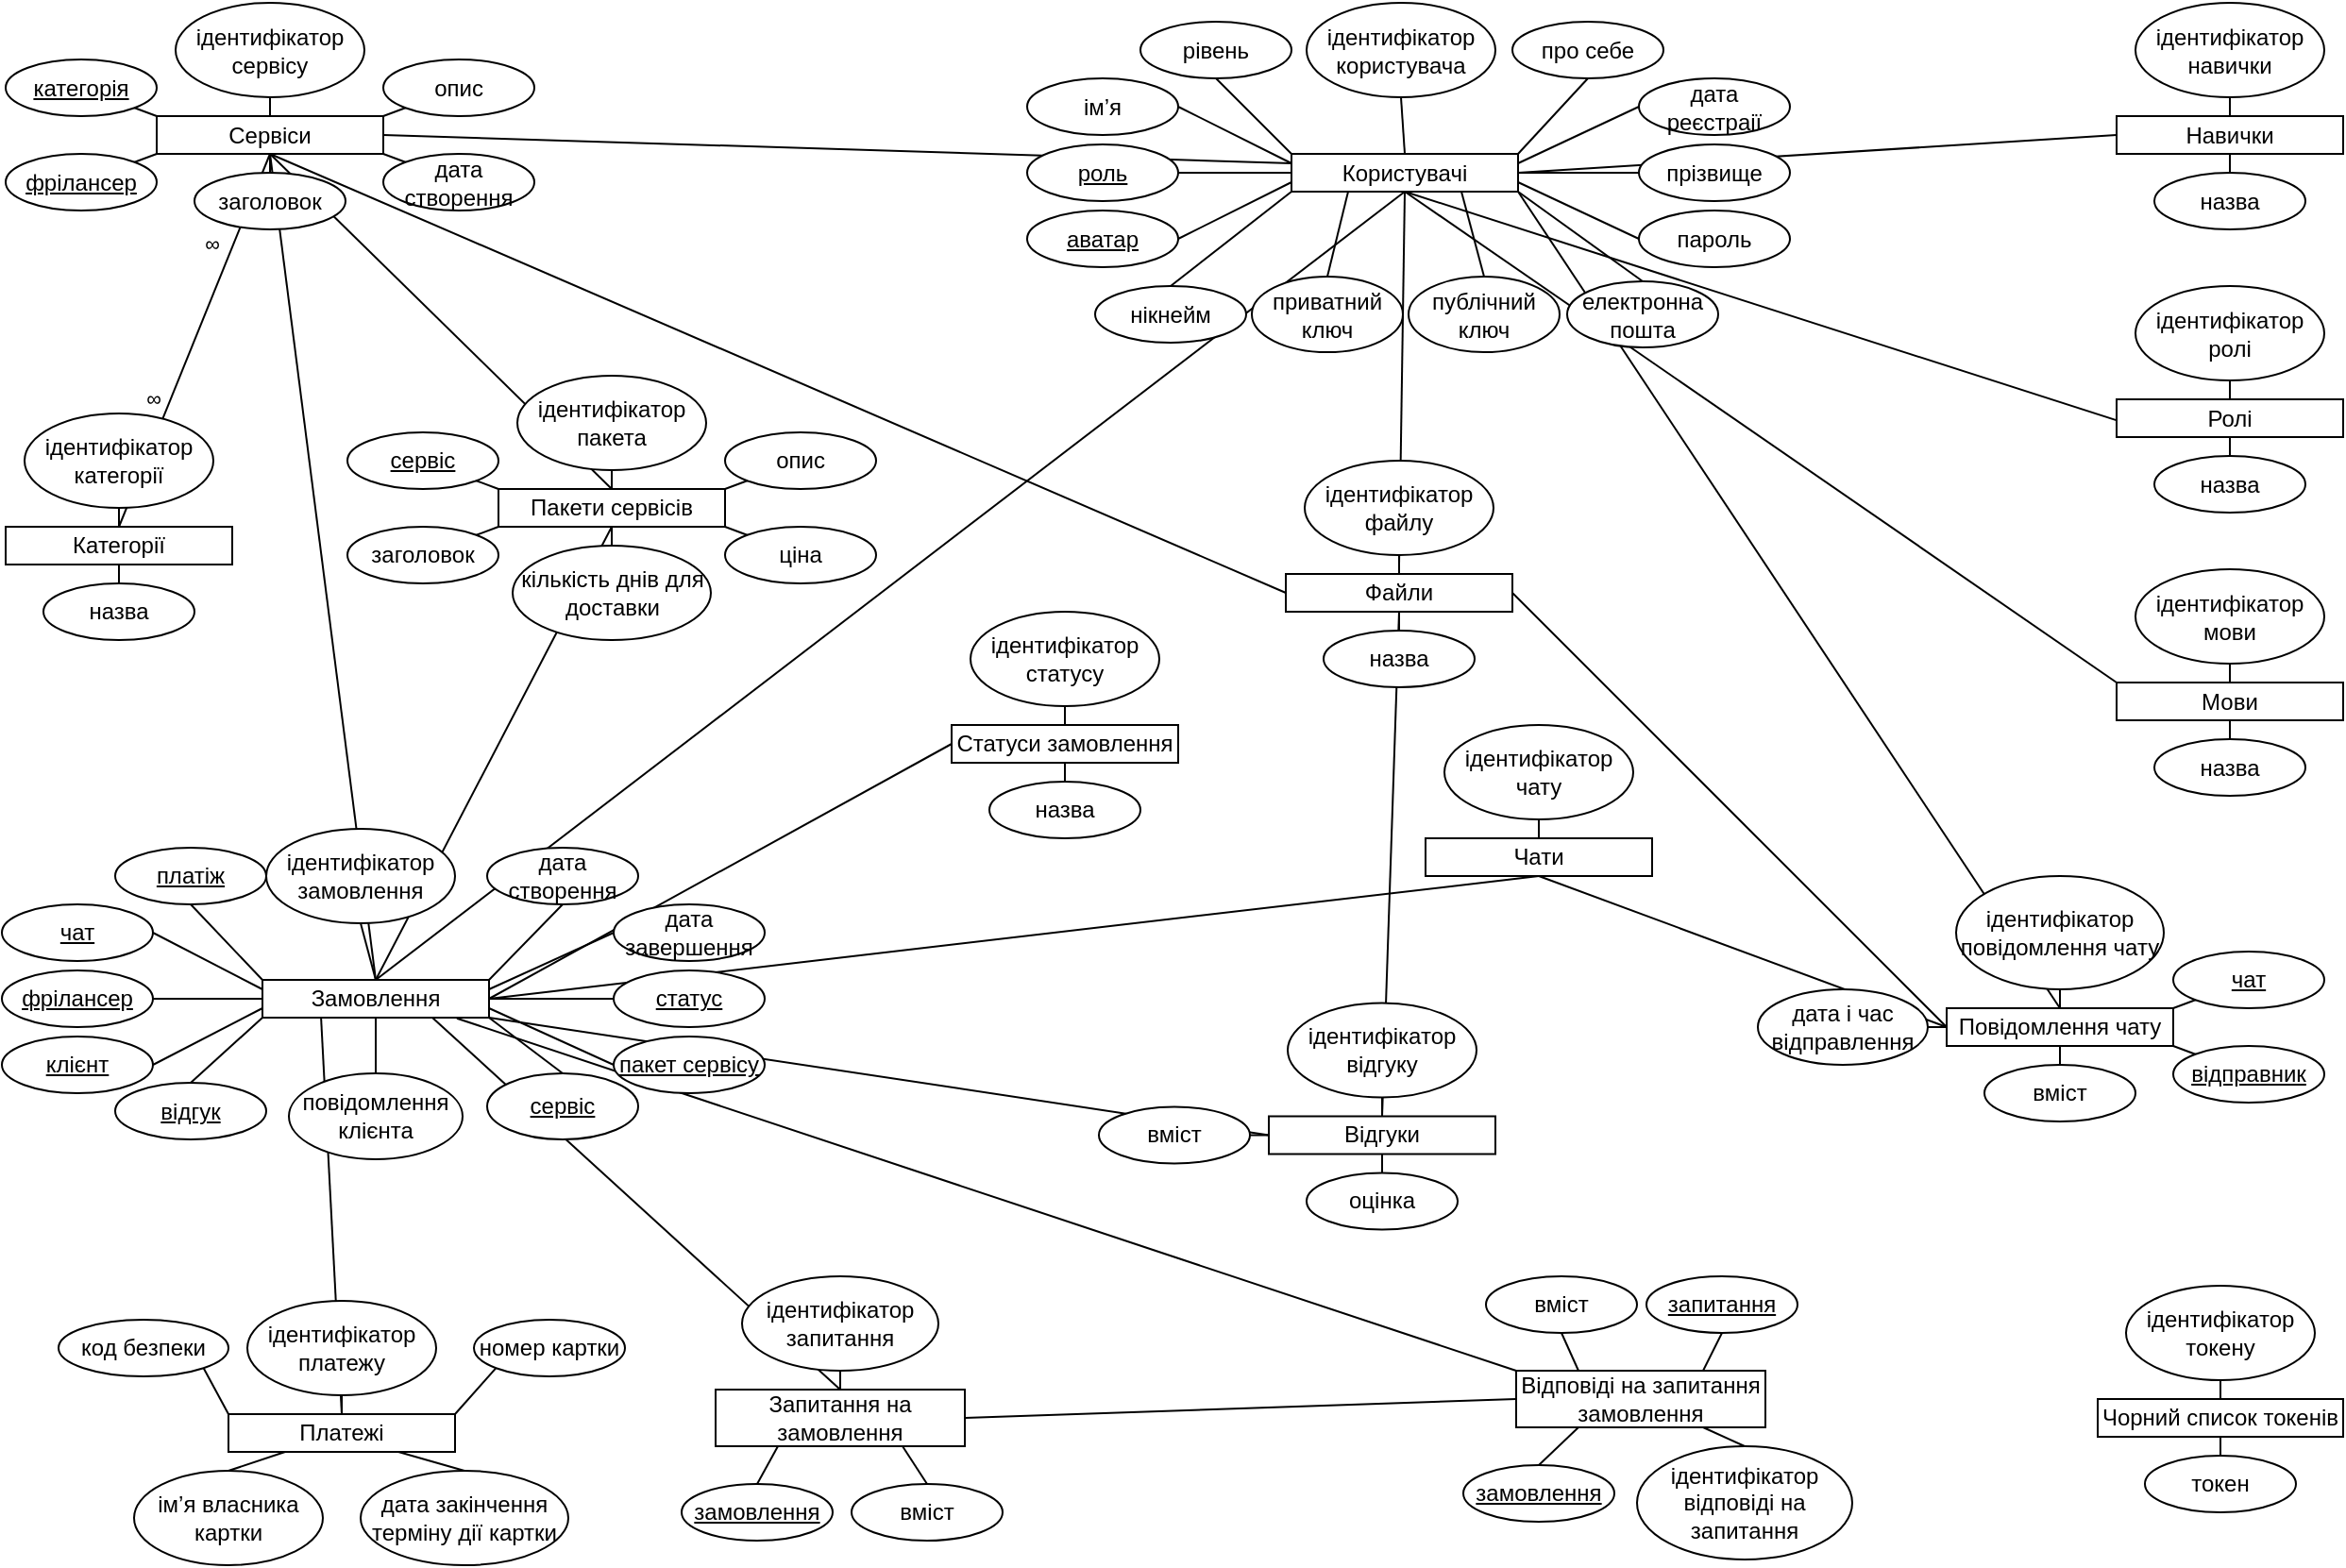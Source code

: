 <mxfile version="26.0.6">
  <diagram name="Page-1" id="lOFW8lWt-N1kBp46kLI4">
    <mxGraphModel dx="1931" dy="1295" grid="1" gridSize="10" guides="1" tooltips="1" connect="1" arrows="1" fold="1" page="1" pageScale="1" pageWidth="850" pageHeight="1100" math="0" shadow="0">
      <root>
        <mxCell id="0" />
        <mxCell id="1" parent="0" />
        <mxCell id="rgN-U1eAydfDt8y_0uh5-29" value="Навички" style="rounded=0;whiteSpace=wrap;html=1;" vertex="1" parent="1">
          <mxGeometry x="1120" y="62.5" width="120" height="20" as="geometry" />
        </mxCell>
        <mxCell id="rgN-U1eAydfDt8y_0uh5-30" value="назва" style="ellipse;whiteSpace=wrap;html=1;" vertex="1" parent="1">
          <mxGeometry x="1140" y="92.5" width="80" height="30" as="geometry" />
        </mxCell>
        <mxCell id="rgN-U1eAydfDt8y_0uh5-34" value="&lt;p&gt;ідентифікатор навички&lt;/p&gt;" style="ellipse;whiteSpace=wrap;html=1;" vertex="1" parent="1">
          <mxGeometry x="1130" y="2.5" width="100" height="50" as="geometry" />
        </mxCell>
        <mxCell id="rgN-U1eAydfDt8y_0uh5-39" value="" style="endArrow=none;html=1;rounded=0;entryX=0.5;entryY=0;entryDx=0;entryDy=0;exitX=0.5;exitY=1;exitDx=0;exitDy=0;" edge="1" parent="1" source="rgN-U1eAydfDt8y_0uh5-29" target="rgN-U1eAydfDt8y_0uh5-30">
          <mxGeometry width="50" height="50" relative="1" as="geometry">
            <mxPoint x="1220" y="132.5" as="sourcePoint" />
            <mxPoint x="1252" y="146.5" as="targetPoint" />
          </mxGeometry>
        </mxCell>
        <mxCell id="rgN-U1eAydfDt8y_0uh5-41" value="" style="endArrow=none;html=1;rounded=0;entryX=0.5;entryY=1;entryDx=0;entryDy=0;exitX=0.5;exitY=0;exitDx=0;exitDy=0;" edge="1" parent="1" source="rgN-U1eAydfDt8y_0uh5-29" target="rgN-U1eAydfDt8y_0uh5-34">
          <mxGeometry width="50" height="50" relative="1" as="geometry">
            <mxPoint x="1250" y="72.5" as="sourcePoint" />
            <mxPoint x="1310" y="62.5" as="targetPoint" />
          </mxGeometry>
        </mxCell>
        <mxCell id="rgN-U1eAydfDt8y_0uh5-43" value="Статуси замовлення" style="rounded=0;whiteSpace=wrap;html=1;" vertex="1" parent="1">
          <mxGeometry x="503" y="385" width="120" height="20" as="geometry" />
        </mxCell>
        <mxCell id="rgN-U1eAydfDt8y_0uh5-54" value="Категорії" style="rounded=0;whiteSpace=wrap;html=1;" vertex="1" parent="1">
          <mxGeometry x="2" y="280" width="120" height="20" as="geometry" />
        </mxCell>
        <mxCell id="rgN-U1eAydfDt8y_0uh5-55" value="назва" style="ellipse;whiteSpace=wrap;html=1;" vertex="1" parent="1">
          <mxGeometry x="22" y="310" width="80" height="30" as="geometry" />
        </mxCell>
        <mxCell id="rgN-U1eAydfDt8y_0uh5-57" value="" style="endArrow=none;html=1;rounded=0;entryX=0.5;entryY=0;entryDx=0;entryDy=0;exitX=0.5;exitY=1;exitDx=0;exitDy=0;" edge="1" parent="1" source="rgN-U1eAydfDt8y_0uh5-54" target="rgN-U1eAydfDt8y_0uh5-55">
          <mxGeometry width="50" height="50" relative="1" as="geometry">
            <mxPoint x="102" y="350" as="sourcePoint" />
            <mxPoint x="134" y="364" as="targetPoint" />
          </mxGeometry>
        </mxCell>
        <mxCell id="rgN-U1eAydfDt8y_0uh5-58" value="" style="endArrow=none;html=1;rounded=0;entryX=0.5;entryY=1;entryDx=0;entryDy=0;exitX=0.5;exitY=0;exitDx=0;exitDy=0;" edge="1" parent="1" source="rgN-U1eAydfDt8y_0uh5-54" target="rgN-U1eAydfDt8y_0uh5-56">
          <mxGeometry width="50" height="50" relative="1" as="geometry">
            <mxPoint x="132" y="290" as="sourcePoint" />
            <mxPoint x="192" y="280" as="targetPoint" />
          </mxGeometry>
        </mxCell>
        <mxCell id="rgN-U1eAydfDt8y_0uh5-60" value="" style="endArrow=none;html=1;rounded=0;entryX=0.5;entryY=1;entryDx=0;entryDy=0;exitX=0.5;exitY=0;exitDx=0;exitDy=0;" edge="1" parent="1" source="rgN-U1eAydfDt8y_0uh5-54" target="rgN-U1eAydfDt8y_0uh5-245">
          <mxGeometry width="50" height="50" relative="1" as="geometry">
            <mxPoint x="28" y="205" as="sourcePoint" />
            <mxPoint x="188" y="95" as="targetPoint" />
          </mxGeometry>
        </mxCell>
        <mxCell id="rgN-U1eAydfDt8y_0uh5-61" value="∞" style="edgeLabel;html=1;align=center;verticalAlign=middle;resizable=0;points=[];labelBackgroundColor=none;" vertex="1" connectable="0" parent="rgN-U1eAydfDt8y_0uh5-60">
          <mxGeometry x="0.07" y="-2" relative="1" as="geometry">
            <mxPoint x="-27" y="37" as="offset" />
          </mxGeometry>
        </mxCell>
        <mxCell id="rgN-U1eAydfDt8y_0uh5-315" value="∞" style="edgeLabel;html=1;align=center;verticalAlign=middle;resizable=0;points=[];labelBackgroundColor=none;" vertex="1" connectable="0" parent="rgN-U1eAydfDt8y_0uh5-60">
          <mxGeometry x="0.279" y="1" relative="1" as="geometry">
            <mxPoint x="-2" y="-23" as="offset" />
          </mxGeometry>
        </mxCell>
        <mxCell id="rgN-U1eAydfDt8y_0uh5-56" value="&lt;p&gt;ідентифікатор категорії&lt;/p&gt;" style="ellipse;whiteSpace=wrap;html=1;" vertex="1" parent="1">
          <mxGeometry x="12" y="220" width="100" height="50" as="geometry" />
        </mxCell>
        <mxCell id="rgN-U1eAydfDt8y_0uh5-90" value="Чорний список токенів" style="rounded=0;whiteSpace=wrap;html=1;" vertex="1" parent="1">
          <mxGeometry x="1110" y="742" width="130" height="20" as="geometry" />
        </mxCell>
        <mxCell id="rgN-U1eAydfDt8y_0uh5-91" value="токен" style="ellipse;whiteSpace=wrap;html=1;" vertex="1" parent="1">
          <mxGeometry x="1135" y="772" width="80" height="30" as="geometry" />
        </mxCell>
        <mxCell id="rgN-U1eAydfDt8y_0uh5-92" value="ідентифікатор токену" style="ellipse;whiteSpace=wrap;html=1;" vertex="1" parent="1">
          <mxGeometry x="1125" y="682" width="100" height="50" as="geometry" />
        </mxCell>
        <mxCell id="rgN-U1eAydfDt8y_0uh5-93" value="" style="endArrow=none;html=1;rounded=0;entryX=0.5;entryY=0;entryDx=0;entryDy=0;exitX=0.5;exitY=1;exitDx=0;exitDy=0;" edge="1" parent="1" source="rgN-U1eAydfDt8y_0uh5-90" target="rgN-U1eAydfDt8y_0uh5-91">
          <mxGeometry width="50" height="50" relative="1" as="geometry">
            <mxPoint x="1215" y="812" as="sourcePoint" />
            <mxPoint x="1247" y="826" as="targetPoint" />
          </mxGeometry>
        </mxCell>
        <mxCell id="rgN-U1eAydfDt8y_0uh5-94" value="" style="endArrow=none;html=1;rounded=0;entryX=0.5;entryY=1;entryDx=0;entryDy=0;exitX=0.5;exitY=0;exitDx=0;exitDy=0;" edge="1" parent="1" source="rgN-U1eAydfDt8y_0uh5-90" target="rgN-U1eAydfDt8y_0uh5-92">
          <mxGeometry width="50" height="50" relative="1" as="geometry">
            <mxPoint x="1245" y="752" as="sourcePoint" />
            <mxPoint x="1305" y="742" as="targetPoint" />
          </mxGeometry>
        </mxCell>
        <mxCell id="rgN-U1eAydfDt8y_0uh5-95" value="Файли" style="rounded=0;whiteSpace=wrap;html=1;" vertex="1" parent="1">
          <mxGeometry x="680" y="305" width="120" height="20" as="geometry" />
        </mxCell>
        <mxCell id="rgN-U1eAydfDt8y_0uh5-98" value="" style="endArrow=none;html=1;rounded=0;entryX=0.5;entryY=0;entryDx=0;entryDy=0;exitX=0.5;exitY=1;exitDx=0;exitDy=0;" edge="1" parent="1" source="rgN-U1eAydfDt8y_0uh5-95" target="rgN-U1eAydfDt8y_0uh5-96">
          <mxGeometry width="50" height="50" relative="1" as="geometry">
            <mxPoint x="780" y="375" as="sourcePoint" />
            <mxPoint x="812" y="389" as="targetPoint" />
          </mxGeometry>
        </mxCell>
        <mxCell id="rgN-U1eAydfDt8y_0uh5-99" value="" style="endArrow=none;html=1;rounded=0;entryX=0.5;entryY=1;entryDx=0;entryDy=0;exitX=0.5;exitY=0;exitDx=0;exitDy=0;" edge="1" parent="1" source="rgN-U1eAydfDt8y_0uh5-95" target="rgN-U1eAydfDt8y_0uh5-97">
          <mxGeometry width="50" height="50" relative="1" as="geometry">
            <mxPoint x="810" y="315" as="sourcePoint" />
            <mxPoint x="870" y="305" as="targetPoint" />
          </mxGeometry>
        </mxCell>
        <mxCell id="rgN-U1eAydfDt8y_0uh5-290" value="" style="endArrow=none;html=1;rounded=0;entryX=0.22;entryY=0.981;entryDx=0;entryDy=0;entryPerimeter=0;exitX=0.5;exitY=1;exitDx=0;exitDy=0;" edge="1" parent="1" source="rgN-U1eAydfDt8y_0uh5-77" target="rgN-U1eAydfDt8y_0uh5-285">
          <mxGeometry width="50" height="50" relative="1" as="geometry">
            <mxPoint x="708" y="-5" as="sourcePoint" />
            <mxPoint x="758" y="-55" as="targetPoint" />
          </mxGeometry>
        </mxCell>
        <mxCell id="rgN-U1eAydfDt8y_0uh5-291" value="" style="endArrow=none;html=1;rounded=0;entryX=0.5;entryY=1;entryDx=0;entryDy=0;exitX=0.5;exitY=0;exitDx=0;exitDy=0;" edge="1" parent="1" source="rgN-U1eAydfDt8y_0uh5-218" target="rgN-U1eAydfDt8y_0uh5-245">
          <mxGeometry width="50" height="50" relative="1" as="geometry">
            <mxPoint x="248" y="195" as="sourcePoint" />
            <mxPoint x="298" y="145" as="targetPoint" />
          </mxGeometry>
        </mxCell>
        <mxCell id="rgN-U1eAydfDt8y_0uh5-292" value="" style="endArrow=none;html=1;rounded=0;entryX=0;entryY=0.25;entryDx=0;entryDy=0;exitX=1;exitY=0.5;exitDx=0;exitDy=0;" edge="1" parent="1" source="rgN-U1eAydfDt8y_0uh5-245" target="rgN-U1eAydfDt8y_0uh5-77">
          <mxGeometry width="50" height="50" relative="1" as="geometry">
            <mxPoint x="208" y="195" as="sourcePoint" />
            <mxPoint x="258" y="145" as="targetPoint" />
          </mxGeometry>
        </mxCell>
        <mxCell id="rgN-U1eAydfDt8y_0uh5-295" value="" style="endArrow=none;html=1;rounded=0;exitX=0.5;exitY=1;exitDx=0;exitDy=0;" edge="1" parent="1" source="rgN-U1eAydfDt8y_0uh5-77">
          <mxGeometry width="50" height="50" relative="1" as="geometry">
            <mxPoint x="668" y="115" as="sourcePoint" />
            <mxPoint x="740" y="300" as="targetPoint" />
          </mxGeometry>
        </mxCell>
        <mxCell id="rgN-U1eAydfDt8y_0uh5-296" value="" style="endArrow=none;html=1;rounded=0;entryX=0;entryY=0.5;entryDx=0;entryDy=0;exitX=1;exitY=0.5;exitDx=0;exitDy=0;" edge="1" parent="1" source="rgN-U1eAydfDt8y_0uh5-77" target="rgN-U1eAydfDt8y_0uh5-29">
          <mxGeometry width="50" height="50" relative="1" as="geometry">
            <mxPoint x="948" y="275" as="sourcePoint" />
            <mxPoint x="998" y="225" as="targetPoint" />
          </mxGeometry>
        </mxCell>
        <mxCell id="rgN-U1eAydfDt8y_0uh5-297" value="" style="endArrow=none;html=1;rounded=0;entryX=0;entryY=0;entryDx=0;entryDy=0;exitX=0.5;exitY=1;exitDx=0;exitDy=0;" edge="1" parent="1" source="rgN-U1eAydfDt8y_0uh5-77" target="rgN-U1eAydfDt8y_0uh5-49">
          <mxGeometry width="50" height="50" relative="1" as="geometry">
            <mxPoint x="488" y="25" as="sourcePoint" />
            <mxPoint x="538" y="-25" as="targetPoint" />
          </mxGeometry>
        </mxCell>
        <mxCell id="rgN-U1eAydfDt8y_0uh5-298" value="" style="endArrow=none;html=1;rounded=0;entryX=0;entryY=0.5;entryDx=0;entryDy=0;exitX=0.5;exitY=1;exitDx=0;exitDy=0;" edge="1" parent="1" source="rgN-U1eAydfDt8y_0uh5-245" target="rgN-U1eAydfDt8y_0uh5-95">
          <mxGeometry width="50" height="50" relative="1" as="geometry">
            <mxPoint x="378" y="505" as="sourcePoint" />
            <mxPoint x="428" y="455" as="targetPoint" />
          </mxGeometry>
        </mxCell>
        <mxCell id="rgN-U1eAydfDt8y_0uh5-300" value="" style="endArrow=none;html=1;rounded=0;entryX=0.5;entryY=1;entryDx=0;entryDy=0;exitX=0.5;exitY=0;exitDx=0;exitDy=0;" edge="1" parent="1" source="rgN-U1eAydfDt8y_0uh5-111" target="rgN-U1eAydfDt8y_0uh5-95">
          <mxGeometry width="50" height="50" relative="1" as="geometry">
            <mxPoint x="738" y="625" as="sourcePoint" />
            <mxPoint x="788" y="575" as="targetPoint" />
          </mxGeometry>
        </mxCell>
        <mxCell id="rgN-U1eAydfDt8y_0uh5-301" value="" style="endArrow=none;html=1;rounded=0;entryX=1;entryY=1;entryDx=0;entryDy=0;exitX=0.5;exitY=0;exitDx=0;exitDy=0;" edge="1" parent="1" source="rgN-U1eAydfDt8y_0uh5-136" target="rgN-U1eAydfDt8y_0uh5-77">
          <mxGeometry width="50" height="50" relative="1" as="geometry">
            <mxPoint x="978" y="295" as="sourcePoint" />
            <mxPoint x="1028" y="245" as="targetPoint" />
          </mxGeometry>
        </mxCell>
        <mxCell id="rgN-U1eAydfDt8y_0uh5-302" value="" style="endArrow=none;html=1;rounded=0;entryX=0;entryY=0.5;entryDx=0;entryDy=0;exitX=1;exitY=0.5;exitDx=0;exitDy=0;" edge="1" parent="1" source="rgN-U1eAydfDt8y_0uh5-95" target="rgN-U1eAydfDt8y_0uh5-136">
          <mxGeometry width="50" height="50" relative="1" as="geometry">
            <mxPoint x="898" y="335" as="sourcePoint" />
            <mxPoint x="1058" y="115" as="targetPoint" />
          </mxGeometry>
        </mxCell>
        <mxCell id="rgN-U1eAydfDt8y_0uh5-303" value="" style="endArrow=none;html=1;rounded=0;entryX=0;entryY=0.5;entryDx=0;entryDy=0;exitX=0.5;exitY=1;exitDx=0;exitDy=0;" edge="1" parent="1" source="rgN-U1eAydfDt8y_0uh5-105" target="rgN-U1eAydfDt8y_0uh5-136">
          <mxGeometry width="50" height="50" relative="1" as="geometry">
            <mxPoint x="1008" y="315" as="sourcePoint" />
            <mxPoint x="1058" y="135" as="targetPoint" />
          </mxGeometry>
        </mxCell>
        <mxCell id="rgN-U1eAydfDt8y_0uh5-304" value="" style="endArrow=none;html=1;rounded=0;entryX=0.5;entryY=0;entryDx=0;entryDy=0;exitX=0.25;exitY=0;exitDx=0;exitDy=0;" edge="1" parent="1" source="rgN-U1eAydfDt8y_0uh5-190" target="rgN-U1eAydfDt8y_0uh5-267">
          <mxGeometry width="50" height="50" relative="1" as="geometry">
            <mxPoint x="1268" y="215" as="sourcePoint" />
            <mxPoint x="1318" y="165" as="targetPoint" />
          </mxGeometry>
        </mxCell>
        <mxCell id="rgN-U1eAydfDt8y_0uh5-305" value="" style="endArrow=none;html=1;rounded=0;entryX=0;entryY=0.5;entryDx=0;entryDy=0;exitX=1;exitY=0.5;exitDx=0;exitDy=0;" edge="1" parent="1" source="rgN-U1eAydfDt8y_0uh5-190" target="rgN-U1eAydfDt8y_0uh5-43">
          <mxGeometry width="50" height="50" relative="1" as="geometry">
            <mxPoint x="1438" y="325" as="sourcePoint" />
            <mxPoint x="1638" y="445" as="targetPoint" />
          </mxGeometry>
        </mxCell>
        <mxCell id="rgN-U1eAydfDt8y_0uh5-306" value="" style="endArrow=none;html=1;rounded=0;entryX=1;entryY=0.5;entryDx=0;entryDy=0;exitX=0.5;exitY=1;exitDx=0;exitDy=0;" edge="1" parent="1" source="rgN-U1eAydfDt8y_0uh5-105" target="rgN-U1eAydfDt8y_0uh5-190">
          <mxGeometry width="50" height="50" relative="1" as="geometry">
            <mxPoint x="1098" y="535" as="sourcePoint" />
            <mxPoint x="1148" y="485" as="targetPoint" />
          </mxGeometry>
        </mxCell>
        <mxCell id="rgN-U1eAydfDt8y_0uh5-307" value="" style="endArrow=none;html=1;rounded=0;entryX=0.5;entryY=0;entryDx=0;entryDy=0;exitX=0.5;exitY=1;exitDx=0;exitDy=0;" edge="1" parent="1" source="rgN-U1eAydfDt8y_0uh5-77" target="rgN-U1eAydfDt8y_0uh5-190">
          <mxGeometry width="50" height="50" relative="1" as="geometry">
            <mxPoint x="718" y="115" as="sourcePoint" />
            <mxPoint x="1318" y="575" as="targetPoint" />
          </mxGeometry>
        </mxCell>
        <mxCell id="rgN-U1eAydfDt8y_0uh5-308" value="" style="endArrow=none;html=1;rounded=0;entryX=1;entryY=1;entryDx=0;entryDy=0;exitX=0;exitY=0.5;exitDx=0;exitDy=0;" edge="1" parent="1" source="rgN-U1eAydfDt8y_0uh5-111" target="rgN-U1eAydfDt8y_0uh5-190">
          <mxGeometry width="50" height="50" relative="1" as="geometry">
            <mxPoint x="1228" y="575" as="sourcePoint" />
            <mxPoint x="1278" y="525" as="targetPoint" />
          </mxGeometry>
        </mxCell>
        <mxCell id="rgN-U1eAydfDt8y_0uh5-309" value="" style="endArrow=none;html=1;rounded=0;entryX=0.75;entryY=1;entryDx=0;entryDy=0;exitX=0.5;exitY=0;exitDx=0;exitDy=0;" edge="1" parent="1" source="rgN-U1eAydfDt8y_0uh5-258" target="rgN-U1eAydfDt8y_0uh5-190">
          <mxGeometry width="50" height="50" relative="1" as="geometry">
            <mxPoint x="1458" y="545" as="sourcePoint" />
            <mxPoint x="1508" y="495" as="targetPoint" />
          </mxGeometry>
        </mxCell>
        <mxCell id="rgN-U1eAydfDt8y_0uh5-310" value="" style="endArrow=none;html=1;rounded=0;entryX=0;entryY=0.5;entryDx=0;entryDy=0;exitX=1;exitY=0.5;exitDx=0;exitDy=0;" edge="1" parent="1" source="rgN-U1eAydfDt8y_0uh5-258" target="rgN-U1eAydfDt8y_0uh5-231">
          <mxGeometry width="50" height="50" relative="1" as="geometry">
            <mxPoint x="1508" y="605" as="sourcePoint" />
            <mxPoint x="1558" y="555" as="targetPoint" />
          </mxGeometry>
        </mxCell>
        <mxCell id="rgN-U1eAydfDt8y_0uh5-311" value="" style="endArrow=none;html=1;rounded=0;entryX=0.858;entryY=1.017;entryDx=0;entryDy=0;entryPerimeter=0;exitX=0;exitY=0;exitDx=0;exitDy=0;" edge="1" parent="1" source="rgN-U1eAydfDt8y_0uh5-231" target="rgN-U1eAydfDt8y_0uh5-190">
          <mxGeometry width="50" height="50" relative="1" as="geometry">
            <mxPoint x="1528" y="565" as="sourcePoint" />
            <mxPoint x="1578" y="515" as="targetPoint" />
          </mxGeometry>
        </mxCell>
        <mxCell id="rgN-U1eAydfDt8y_0uh5-312" value="" style="endArrow=none;html=1;rounded=0;entryX=0.5;entryY=1;entryDx=0;entryDy=0;exitX=0.5;exitY=0;exitDx=0;exitDy=0;" edge="1" parent="1" source="rgN-U1eAydfDt8y_0uh5-190" target="rgN-U1eAydfDt8y_0uh5-245">
          <mxGeometry width="50" height="50" relative="1" as="geometry">
            <mxPoint x="1128" y="335" as="sourcePoint" />
            <mxPoint x="238" y="105" as="targetPoint" />
          </mxGeometry>
        </mxCell>
        <mxCell id="rgN-U1eAydfDt8y_0uh5-313" value="" style="endArrow=none;html=1;rounded=0;exitX=0.5;exitY=1;exitDx=0;exitDy=0;entryX=0.5;entryY=0;entryDx=0;entryDy=0;" edge="1" parent="1" source="rgN-U1eAydfDt8y_0uh5-218" target="rgN-U1eAydfDt8y_0uh5-190">
          <mxGeometry width="50" height="50" relative="1" as="geometry">
            <mxPoint x="468" y="345" as="sourcePoint" />
            <mxPoint x="1368" y="485" as="targetPoint" />
          </mxGeometry>
        </mxCell>
        <mxCell id="rgN-U1eAydfDt8y_0uh5-190" value="Замовлення" style="rounded=0;whiteSpace=wrap;html=1;" vertex="1" parent="1">
          <mxGeometry x="138" y="520" width="120" height="20" as="geometry" />
        </mxCell>
        <mxCell id="rgN-U1eAydfDt8y_0uh5-191" value="дата завершення" style="ellipse;whiteSpace=wrap;html=1;" vertex="1" parent="1">
          <mxGeometry x="324" y="480" width="80" height="30" as="geometry" />
        </mxCell>
        <mxCell id="rgN-U1eAydfDt8y_0uh5-192" value="дата створення" style="ellipse;whiteSpace=wrap;html=1;" vertex="1" parent="1">
          <mxGeometry x="257" y="450" width="80" height="30" as="geometry" />
        </mxCell>
        <mxCell id="rgN-U1eAydfDt8y_0uh5-193" value="" style="endArrow=none;html=1;rounded=0;entryX=0.5;entryY=1;entryDx=0;entryDy=0;exitX=1;exitY=0;exitDx=0;exitDy=0;" edge="1" parent="1" source="rgN-U1eAydfDt8y_0uh5-190" target="rgN-U1eAydfDt8y_0uh5-192">
          <mxGeometry width="50" height="50" relative="1" as="geometry">
            <mxPoint x="298" y="570" as="sourcePoint" />
            <mxPoint x="348" y="520" as="targetPoint" />
          </mxGeometry>
        </mxCell>
        <mxCell id="rgN-U1eAydfDt8y_0uh5-194" value="" style="endArrow=none;html=1;rounded=0;exitX=0.5;exitY=0;exitDx=0;exitDy=0;entryX=0.5;entryY=1;entryDx=0;entryDy=0;" edge="1" parent="1" source="rgN-U1eAydfDt8y_0uh5-190" target="rgN-U1eAydfDt8y_0uh5-195">
          <mxGeometry width="50" height="50" relative="1" as="geometry">
            <mxPoint x="197.92" y="510" as="sourcePoint" />
            <mxPoint x="208" y="510" as="targetPoint" />
          </mxGeometry>
        </mxCell>
        <mxCell id="rgN-U1eAydfDt8y_0uh5-195" value="&lt;p&gt;ідентифікатор замовлення&lt;/p&gt;" style="ellipse;whiteSpace=wrap;html=1;" vertex="1" parent="1">
          <mxGeometry x="140" y="440" width="100" height="50" as="geometry" />
        </mxCell>
        <mxCell id="rgN-U1eAydfDt8y_0uh5-196" value="&lt;u&gt;сервіс&lt;/u&gt;" style="ellipse;whiteSpace=wrap;html=1;" vertex="1" parent="1">
          <mxGeometry x="257" y="569.5" width="80" height="35" as="geometry" />
        </mxCell>
        <mxCell id="rgN-U1eAydfDt8y_0uh5-197" value="&lt;u&gt;чат&lt;/u&gt;" style="ellipse;whiteSpace=wrap;html=1;" vertex="1" parent="1">
          <mxGeometry y="480" width="80" height="30" as="geometry" />
        </mxCell>
        <mxCell id="rgN-U1eAydfDt8y_0uh5-199" value="" style="endArrow=none;html=1;rounded=0;entryX=0.5;entryY=1;entryDx=0;entryDy=0;exitX=0;exitY=0;exitDx=0;exitDy=0;" edge="1" parent="1" source="rgN-U1eAydfDt8y_0uh5-190" target="rgN-U1eAydfDt8y_0uh5-217">
          <mxGeometry width="50" height="50" relative="1" as="geometry">
            <mxPoint x="268" y="530" as="sourcePoint" />
            <mxPoint x="90" y="480" as="targetPoint" />
          </mxGeometry>
        </mxCell>
        <mxCell id="rgN-U1eAydfDt8y_0uh5-200" value="фрілансер" style="ellipse;whiteSpace=wrap;html=1;fontStyle=4" vertex="1" parent="1">
          <mxGeometry y="515" width="80" height="30" as="geometry" />
        </mxCell>
        <mxCell id="rgN-U1eAydfDt8y_0uh5-201" value="клієнт" style="ellipse;whiteSpace=wrap;html=1;fontStyle=4" vertex="1" parent="1">
          <mxGeometry y="550" width="80" height="30" as="geometry" />
        </mxCell>
        <mxCell id="rgN-U1eAydfDt8y_0uh5-202" value="&lt;u&gt;відгук&lt;/u&gt;" style="ellipse;whiteSpace=wrap;html=1;" vertex="1" parent="1">
          <mxGeometry x="60" y="574.5" width="80" height="30" as="geometry" />
        </mxCell>
        <mxCell id="rgN-U1eAydfDt8y_0uh5-203" value="&lt;u&gt;статус&lt;/u&gt;" style="ellipse;whiteSpace=wrap;html=1;" vertex="1" parent="1">
          <mxGeometry x="324" y="515" width="80" height="30" as="geometry" />
        </mxCell>
        <mxCell id="rgN-U1eAydfDt8y_0uh5-205" value="повідомлення клієнта" style="ellipse;whiteSpace=wrap;html=1;" vertex="1" parent="1">
          <mxGeometry x="152" y="569.5" width="92" height="45.5" as="geometry" />
        </mxCell>
        <mxCell id="rgN-U1eAydfDt8y_0uh5-206" value="&lt;u&gt;пакет сервісу&lt;br&gt;&lt;/u&gt;" style="ellipse;whiteSpace=wrap;html=1;" vertex="1" parent="1">
          <mxGeometry x="324" y="550" width="80" height="30" as="geometry" />
        </mxCell>
        <mxCell id="rgN-U1eAydfDt8y_0uh5-207" value="" style="endArrow=none;html=1;rounded=0;entryX=1;entryY=0.5;entryDx=0;entryDy=0;exitX=0;exitY=0.5;exitDx=0;exitDy=0;" edge="1" parent="1" source="rgN-U1eAydfDt8y_0uh5-190" target="rgN-U1eAydfDt8y_0uh5-200">
          <mxGeometry width="50" height="50" relative="1" as="geometry">
            <mxPoint x="118" y="530" as="sourcePoint" />
            <mxPoint x="136" y="486" as="targetPoint" />
          </mxGeometry>
        </mxCell>
        <mxCell id="rgN-U1eAydfDt8y_0uh5-208" value="" style="endArrow=none;html=1;rounded=0;entryX=0;entryY=0.5;entryDx=0;entryDy=0;exitX=1;exitY=0.5;exitDx=0;exitDy=0;" edge="1" parent="1" source="rgN-U1eAydfDt8y_0uh5-190" target="rgN-U1eAydfDt8y_0uh5-203">
          <mxGeometry width="50" height="50" relative="1" as="geometry">
            <mxPoint x="268" y="530" as="sourcePoint" />
            <mxPoint x="280" y="486" as="targetPoint" />
          </mxGeometry>
        </mxCell>
        <mxCell id="rgN-U1eAydfDt8y_0uh5-209" value="" style="endArrow=none;html=1;rounded=0;entryX=0;entryY=0.5;entryDx=0;entryDy=0;exitX=1;exitY=0.25;exitDx=0;exitDy=0;" edge="1" parent="1" source="rgN-U1eAydfDt8y_0uh5-190" target="rgN-U1eAydfDt8y_0uh5-191">
          <mxGeometry width="50" height="50" relative="1" as="geometry">
            <mxPoint x="268" y="540" as="sourcePoint" />
            <mxPoint x="368" y="540" as="targetPoint" />
          </mxGeometry>
        </mxCell>
        <mxCell id="rgN-U1eAydfDt8y_0uh5-210" value="" style="endArrow=none;html=1;rounded=0;entryX=0;entryY=0.5;entryDx=0;entryDy=0;exitX=1;exitY=0.75;exitDx=0;exitDy=0;" edge="1" parent="1" source="rgN-U1eAydfDt8y_0uh5-190" target="rgN-U1eAydfDt8y_0uh5-206">
          <mxGeometry width="50" height="50" relative="1" as="geometry">
            <mxPoint x="268" y="535" as="sourcePoint" />
            <mxPoint x="380" y="516" as="targetPoint" />
          </mxGeometry>
        </mxCell>
        <mxCell id="rgN-U1eAydfDt8y_0uh5-211" value="" style="endArrow=none;html=1;rounded=0;entryX=0.5;entryY=0;entryDx=0;entryDy=0;exitX=1;exitY=1;exitDx=0;exitDy=0;" edge="1" parent="1" source="rgN-U1eAydfDt8y_0uh5-190" target="rgN-U1eAydfDt8y_0uh5-196">
          <mxGeometry width="50" height="50" relative="1" as="geometry">
            <mxPoint x="268" y="545" as="sourcePoint" />
            <mxPoint x="368" y="575" as="targetPoint" />
          </mxGeometry>
        </mxCell>
        <mxCell id="rgN-U1eAydfDt8y_0uh5-212" value="" style="endArrow=none;html=1;rounded=0;entryX=1;entryY=0.5;entryDx=0;entryDy=0;exitX=0;exitY=0.25;exitDx=0;exitDy=0;" edge="1" parent="1" source="rgN-U1eAydfDt8y_0uh5-190" target="rgN-U1eAydfDt8y_0uh5-197">
          <mxGeometry width="50" height="50" relative="1" as="geometry">
            <mxPoint x="128" y="520" as="sourcePoint" />
            <mxPoint x="136" y="486" as="targetPoint" />
          </mxGeometry>
        </mxCell>
        <mxCell id="rgN-U1eAydfDt8y_0uh5-213" value="" style="endArrow=none;html=1;rounded=0;entryX=1;entryY=0.5;entryDx=0;entryDy=0;exitX=0;exitY=0.75;exitDx=0;exitDy=0;" edge="1" parent="1" source="rgN-U1eAydfDt8y_0uh5-190" target="rgN-U1eAydfDt8y_0uh5-201">
          <mxGeometry width="50" height="50" relative="1" as="geometry">
            <mxPoint x="148" y="540" as="sourcePoint" />
            <mxPoint x="68" y="540" as="targetPoint" />
          </mxGeometry>
        </mxCell>
        <mxCell id="rgN-U1eAydfDt8y_0uh5-214" value="" style="endArrow=none;html=1;rounded=0;entryX=0.5;entryY=0;entryDx=0;entryDy=0;exitX=0;exitY=1;exitDx=0;exitDy=0;" edge="1" parent="1" source="rgN-U1eAydfDt8y_0uh5-190" target="rgN-U1eAydfDt8y_0uh5-202">
          <mxGeometry width="50" height="50" relative="1" as="geometry">
            <mxPoint x="148" y="545" as="sourcePoint" />
            <mxPoint x="68" y="575" as="targetPoint" />
          </mxGeometry>
        </mxCell>
        <mxCell id="rgN-U1eAydfDt8y_0uh5-215" value="" style="endArrow=none;html=1;rounded=0;exitX=0.5;exitY=0;exitDx=0;exitDy=0;entryX=0.5;entryY=1;entryDx=0;entryDy=0;" edge="1" parent="1" source="rgN-U1eAydfDt8y_0uh5-205" target="rgN-U1eAydfDt8y_0uh5-190">
          <mxGeometry width="50" height="50" relative="1" as="geometry">
            <mxPoint x="208" y="530" as="sourcePoint" />
            <mxPoint x="170" y="550" as="targetPoint" />
          </mxGeometry>
        </mxCell>
        <mxCell id="rgN-U1eAydfDt8y_0uh5-217" value="&lt;u&gt;платіж&lt;/u&gt;" style="ellipse;whiteSpace=wrap;html=1;" vertex="1" parent="1">
          <mxGeometry x="60" y="450" width="80" height="30" as="geometry" />
        </mxCell>
        <mxCell id="rgN-U1eAydfDt8y_0uh5-231" value="Відповіді на запитання замовлення " style="rounded=0;whiteSpace=wrap;html=1;" vertex="1" parent="1">
          <mxGeometry x="802" y="727" width="132" height="30" as="geometry" />
        </mxCell>
        <mxCell id="rgN-U1eAydfDt8y_0uh5-233" value="&lt;u&gt;запитання&lt;/u&gt;" style="ellipse;whiteSpace=wrap;html=1;" vertex="1" parent="1">
          <mxGeometry x="871" y="677" width="80" height="30" as="geometry" />
        </mxCell>
        <mxCell id="rgN-U1eAydfDt8y_0uh5-234" value="" style="endArrow=none;html=1;rounded=0;entryX=0.5;entryY=1;entryDx=0;entryDy=0;exitX=0.75;exitY=0;exitDx=0;exitDy=0;" edge="1" parent="1" source="rgN-U1eAydfDt8y_0uh5-231" target="rgN-U1eAydfDt8y_0uh5-233">
          <mxGeometry width="50" height="50" relative="1" as="geometry">
            <mxPoint x="962" y="777" as="sourcePoint" />
            <mxPoint x="1012" y="727" as="targetPoint" />
          </mxGeometry>
        </mxCell>
        <mxCell id="rgN-U1eAydfDt8y_0uh5-237" value="" style="endArrow=none;html=1;rounded=0;exitX=0.75;exitY=1;exitDx=0;exitDy=0;entryX=0.5;entryY=0;entryDx=0;entryDy=0;" edge="1" parent="1" source="rgN-U1eAydfDt8y_0uh5-231" target="rgN-U1eAydfDt8y_0uh5-238">
          <mxGeometry width="50" height="50" relative="1" as="geometry">
            <mxPoint x="861.92" y="717" as="sourcePoint" />
            <mxPoint x="872" y="717" as="targetPoint" />
          </mxGeometry>
        </mxCell>
        <mxCell id="rgN-U1eAydfDt8y_0uh5-238" value="ідентифікатор відповіді на запитання" style="ellipse;whiteSpace=wrap;html=1;" vertex="1" parent="1">
          <mxGeometry x="866" y="767" width="114" height="60" as="geometry" />
        </mxCell>
        <mxCell id="rgN-U1eAydfDt8y_0uh5-240" value="&lt;u&gt;замовлення&lt;/u&gt;" style="ellipse;whiteSpace=wrap;html=1;" vertex="1" parent="1">
          <mxGeometry x="774" y="777" width="80" height="30" as="geometry" />
        </mxCell>
        <mxCell id="rgN-U1eAydfDt8y_0uh5-241" value="вміст" style="ellipse;whiteSpace=wrap;html=1;" vertex="1" parent="1">
          <mxGeometry x="786" y="677" width="80" height="30" as="geometry" />
        </mxCell>
        <mxCell id="rgN-U1eAydfDt8y_0uh5-242" value="" style="endArrow=none;html=1;rounded=0;entryX=0.5;entryY=1;entryDx=0;entryDy=0;exitX=0.25;exitY=0;exitDx=0;exitDy=0;" edge="1" parent="1" source="rgN-U1eAydfDt8y_0uh5-231" target="rgN-U1eAydfDt8y_0uh5-241">
          <mxGeometry width="50" height="50" relative="1" as="geometry">
            <mxPoint x="932" y="737" as="sourcePoint" />
            <mxPoint x="944" y="733" as="targetPoint" />
          </mxGeometry>
        </mxCell>
        <mxCell id="rgN-U1eAydfDt8y_0uh5-243" value="" style="endArrow=none;html=1;rounded=0;entryX=0.5;entryY=0;entryDx=0;entryDy=0;exitX=0.25;exitY=1;exitDx=0;exitDy=0;" edge="1" parent="1" source="rgN-U1eAydfDt8y_0uh5-231" target="rgN-U1eAydfDt8y_0uh5-240">
          <mxGeometry width="50" height="50" relative="1" as="geometry">
            <mxPoint x="812" y="737" as="sourcePoint" />
            <mxPoint x="800" y="733" as="targetPoint" />
          </mxGeometry>
        </mxCell>
        <mxCell id="rgN-U1eAydfDt8y_0uh5-258" value="Запитання на замовлення" style="rounded=0;whiteSpace=wrap;html=1;" vertex="1" parent="1">
          <mxGeometry x="378" y="737" width="132" height="30" as="geometry" />
        </mxCell>
        <mxCell id="rgN-U1eAydfDt8y_0uh5-261" value="" style="endArrow=none;html=1;rounded=0;exitX=0.75;exitY=1;exitDx=0;exitDy=0;entryX=0.5;entryY=0;entryDx=0;entryDy=0;" edge="1" parent="1" source="rgN-U1eAydfDt8y_0uh5-258" target="rgN-U1eAydfDt8y_0uh5-284">
          <mxGeometry width="50" height="50" relative="1" as="geometry">
            <mxPoint x="437.92" y="727" as="sourcePoint" />
            <mxPoint x="499" y="777" as="targetPoint" />
          </mxGeometry>
        </mxCell>
        <mxCell id="rgN-U1eAydfDt8y_0uh5-263" value="&lt;u&gt;замовлення&lt;/u&gt;" style="ellipse;whiteSpace=wrap;html=1;" vertex="1" parent="1">
          <mxGeometry x="360" y="787" width="80" height="30" as="geometry" />
        </mxCell>
        <mxCell id="rgN-U1eAydfDt8y_0uh5-264" value="ідентифікатор запитання" style="ellipse;whiteSpace=wrap;html=1;" vertex="1" parent="1">
          <mxGeometry x="392" y="677" width="104" height="50" as="geometry" />
        </mxCell>
        <mxCell id="rgN-U1eAydfDt8y_0uh5-265" value="" style="endArrow=none;html=1;rounded=0;entryX=0.5;entryY=1;entryDx=0;entryDy=0;exitX=0.5;exitY=0;exitDx=0;exitDy=0;" edge="1" parent="1" source="rgN-U1eAydfDt8y_0uh5-258" target="rgN-U1eAydfDt8y_0uh5-264">
          <mxGeometry width="50" height="50" relative="1" as="geometry">
            <mxPoint x="508" y="747" as="sourcePoint" />
            <mxPoint x="520" y="743" as="targetPoint" />
          </mxGeometry>
        </mxCell>
        <mxCell id="rgN-U1eAydfDt8y_0uh5-266" value="" style="endArrow=none;html=1;rounded=0;entryX=0.5;entryY=0;entryDx=0;entryDy=0;exitX=0.25;exitY=1;exitDx=0;exitDy=0;" edge="1" parent="1" source="rgN-U1eAydfDt8y_0uh5-258" target="rgN-U1eAydfDt8y_0uh5-263">
          <mxGeometry width="50" height="50" relative="1" as="geometry">
            <mxPoint x="388" y="747" as="sourcePoint" />
            <mxPoint x="376" y="743" as="targetPoint" />
          </mxGeometry>
        </mxCell>
        <mxCell id="rgN-U1eAydfDt8y_0uh5-284" value="вміст" style="ellipse;whiteSpace=wrap;html=1;" vertex="1" parent="1">
          <mxGeometry x="450" y="787" width="80" height="30" as="geometry" />
        </mxCell>
        <mxCell id="rgN-U1eAydfDt8y_0uh5-267" value="Платежі" style="rounded=0;whiteSpace=wrap;html=1;" vertex="1" parent="1">
          <mxGeometry x="120" y="750" width="120" height="20" as="geometry" />
        </mxCell>
        <mxCell id="rgN-U1eAydfDt8y_0uh5-268" value="дата закінчення терміну дії картки" style="ellipse;whiteSpace=wrap;html=1;" vertex="1" parent="1">
          <mxGeometry x="190" y="780" width="110" height="50" as="geometry" />
        </mxCell>
        <mxCell id="rgN-U1eAydfDt8y_0uh5-269" value="номер картки" style="ellipse;whiteSpace=wrap;html=1;" vertex="1" parent="1">
          <mxGeometry x="250" y="700" width="80" height="30" as="geometry" />
        </mxCell>
        <mxCell id="rgN-U1eAydfDt8y_0uh5-270" value="" style="endArrow=none;html=1;rounded=0;entryX=0;entryY=1;entryDx=0;entryDy=0;exitX=1;exitY=0;exitDx=0;exitDy=0;" edge="1" parent="1" source="rgN-U1eAydfDt8y_0uh5-267" target="rgN-U1eAydfDt8y_0uh5-269">
          <mxGeometry width="50" height="50" relative="1" as="geometry">
            <mxPoint x="280" y="800" as="sourcePoint" />
            <mxPoint x="330" y="750" as="targetPoint" />
          </mxGeometry>
        </mxCell>
        <mxCell id="rgN-U1eAydfDt8y_0uh5-271" value="" style="endArrow=none;html=1;rounded=0;entryX=0.5;entryY=0;entryDx=0;entryDy=0;exitX=0.75;exitY=1;exitDx=0;exitDy=0;" edge="1" parent="1" source="rgN-U1eAydfDt8y_0uh5-267" target="rgN-U1eAydfDt8y_0uh5-268">
          <mxGeometry width="50" height="50" relative="1" as="geometry">
            <mxPoint x="260" y="790" as="sourcePoint" />
            <mxPoint x="320" y="770" as="targetPoint" />
          </mxGeometry>
        </mxCell>
        <mxCell id="rgN-U1eAydfDt8y_0uh5-272" value="" style="endArrow=none;html=1;rounded=0;entryX=0.5;entryY=0;entryDx=0;entryDy=0;exitX=0.25;exitY=1;exitDx=0;exitDy=0;" edge="1" parent="1" source="rgN-U1eAydfDt8y_0uh5-267" target="rgN-U1eAydfDt8y_0uh5-275">
          <mxGeometry width="50" height="50" relative="1" as="geometry">
            <mxPoint x="220" y="820" as="sourcePoint" />
            <mxPoint x="252" y="834" as="targetPoint" />
          </mxGeometry>
        </mxCell>
        <mxCell id="rgN-U1eAydfDt8y_0uh5-273" value="" style="endArrow=none;html=1;rounded=0;exitX=0.5;exitY=0;exitDx=0;exitDy=0;entryX=0.5;entryY=1;entryDx=0;entryDy=0;" edge="1" parent="1" source="rgN-U1eAydfDt8y_0uh5-267" target="rgN-U1eAydfDt8y_0uh5-274">
          <mxGeometry width="50" height="50" relative="1" as="geometry">
            <mxPoint x="179.92" y="740" as="sourcePoint" />
            <mxPoint x="190" y="740" as="targetPoint" />
          </mxGeometry>
        </mxCell>
        <mxCell id="rgN-U1eAydfDt8y_0uh5-274" value="&lt;p&gt;ідентифікатор платежу&lt;/p&gt;" style="ellipse;whiteSpace=wrap;html=1;" vertex="1" parent="1">
          <mxGeometry x="130" y="690" width="100" height="50" as="geometry" />
        </mxCell>
        <mxCell id="rgN-U1eAydfDt8y_0uh5-275" value="ім’я власника картки" style="ellipse;whiteSpace=wrap;html=1;" vertex="1" parent="1">
          <mxGeometry x="70" y="780" width="100" height="50" as="geometry" />
        </mxCell>
        <mxCell id="rgN-U1eAydfDt8y_0uh5-276" value="код безпеки" style="ellipse;whiteSpace=wrap;html=1;" vertex="1" parent="1">
          <mxGeometry x="30" y="700" width="90" height="30" as="geometry" />
        </mxCell>
        <mxCell id="rgN-U1eAydfDt8y_0uh5-279" value="" style="endArrow=none;html=1;rounded=0;entryX=1;entryY=1;entryDx=0;entryDy=0;exitX=0;exitY=0;exitDx=0;exitDy=0;" edge="1" parent="1" source="rgN-U1eAydfDt8y_0uh5-267" target="rgN-U1eAydfDt8y_0uh5-276">
          <mxGeometry width="50" height="50" relative="1" as="geometry">
            <mxPoint x="130" y="760" as="sourcePoint" />
            <mxPoint x="118" y="756" as="targetPoint" />
          </mxGeometry>
        </mxCell>
        <mxCell id="rgN-U1eAydfDt8y_0uh5-44" value="назва" style="ellipse;whiteSpace=wrap;html=1;" vertex="1" parent="1">
          <mxGeometry x="523" y="415" width="80" height="30" as="geometry" />
        </mxCell>
        <mxCell id="rgN-U1eAydfDt8y_0uh5-45" value="&lt;p&gt;ідентифікатор статусу&lt;br&gt;&lt;/p&gt;" style="ellipse;whiteSpace=wrap;html=1;" vertex="1" parent="1">
          <mxGeometry x="513" y="325" width="100" height="50" as="geometry" />
        </mxCell>
        <mxCell id="rgN-U1eAydfDt8y_0uh5-46" value="" style="endArrow=none;html=1;rounded=0;entryX=0.5;entryY=0;entryDx=0;entryDy=0;exitX=0.5;exitY=1;exitDx=0;exitDy=0;" edge="1" parent="1" source="rgN-U1eAydfDt8y_0uh5-43" target="rgN-U1eAydfDt8y_0uh5-44">
          <mxGeometry width="50" height="50" relative="1" as="geometry">
            <mxPoint x="571" y="432.5" as="sourcePoint" />
            <mxPoint x="603" y="446.5" as="targetPoint" />
          </mxGeometry>
        </mxCell>
        <mxCell id="rgN-U1eAydfDt8y_0uh5-47" value="" style="endArrow=none;html=1;rounded=0;entryX=0.5;entryY=1;entryDx=0;entryDy=0;exitX=0.5;exitY=0;exitDx=0;exitDy=0;" edge="1" parent="1" source="rgN-U1eAydfDt8y_0uh5-43" target="rgN-U1eAydfDt8y_0uh5-45">
          <mxGeometry width="50" height="50" relative="1" as="geometry">
            <mxPoint x="601" y="372.5" as="sourcePoint" />
            <mxPoint x="661" y="362.5" as="targetPoint" />
          </mxGeometry>
        </mxCell>
        <mxCell id="rgN-U1eAydfDt8y_0uh5-105" value="Чати" style="rounded=0;whiteSpace=wrap;html=1;" vertex="1" parent="1">
          <mxGeometry x="754" y="445" width="120" height="20" as="geometry" />
        </mxCell>
        <mxCell id="rgN-U1eAydfDt8y_0uh5-107" value="&lt;p&gt;ідентифікатор чату&lt;/p&gt;" style="ellipse;whiteSpace=wrap;html=1;" vertex="1" parent="1">
          <mxGeometry x="764" y="385" width="100" height="50" as="geometry" />
        </mxCell>
        <mxCell id="rgN-U1eAydfDt8y_0uh5-109" value="" style="endArrow=none;html=1;rounded=0;entryX=0.5;entryY=1;entryDx=0;entryDy=0;" edge="1" parent="1" source="rgN-U1eAydfDt8y_0uh5-105" target="rgN-U1eAydfDt8y_0uh5-107">
          <mxGeometry width="50" height="50" relative="1" as="geometry">
            <mxPoint x="776" y="415" as="sourcePoint" />
            <mxPoint x="836" y="405" as="targetPoint" />
          </mxGeometry>
        </mxCell>
        <mxCell id="rgN-U1eAydfDt8y_0uh5-111" value="Відгуки" style="rounded=0;whiteSpace=wrap;html=1;" vertex="1" parent="1">
          <mxGeometry x="671" y="592.25" width="120" height="20" as="geometry" />
        </mxCell>
        <mxCell id="rgN-U1eAydfDt8y_0uh5-112" value="оцінка" style="ellipse;whiteSpace=wrap;html=1;" vertex="1" parent="1">
          <mxGeometry x="691" y="622.25" width="80" height="30" as="geometry" />
        </mxCell>
        <mxCell id="rgN-U1eAydfDt8y_0uh5-113" value="&lt;p&gt;ідентифікатор відгуку&lt;/p&gt;" style="ellipse;whiteSpace=wrap;html=1;" vertex="1" parent="1">
          <mxGeometry x="681" y="532.25" width="100" height="50" as="geometry" />
        </mxCell>
        <mxCell id="rgN-U1eAydfDt8y_0uh5-114" value="" style="endArrow=none;html=1;rounded=0;entryX=0.5;entryY=0;entryDx=0;entryDy=0;exitX=0.5;exitY=1;exitDx=0;exitDy=0;" edge="1" parent="1" source="rgN-U1eAydfDt8y_0uh5-111" target="rgN-U1eAydfDt8y_0uh5-112">
          <mxGeometry width="50" height="50" relative="1" as="geometry">
            <mxPoint x="732" y="632.25" as="sourcePoint" />
            <mxPoint x="764" y="646.25" as="targetPoint" />
          </mxGeometry>
        </mxCell>
        <mxCell id="rgN-U1eAydfDt8y_0uh5-115" value="" style="endArrow=none;html=1;rounded=0;entryX=0.5;entryY=1;entryDx=0;entryDy=0;exitX=0.5;exitY=0;exitDx=0;exitDy=0;" edge="1" parent="1" source="rgN-U1eAydfDt8y_0uh5-111" target="rgN-U1eAydfDt8y_0uh5-113">
          <mxGeometry width="50" height="50" relative="1" as="geometry">
            <mxPoint x="762" y="572.25" as="sourcePoint" />
            <mxPoint x="822" y="562.25" as="targetPoint" />
          </mxGeometry>
        </mxCell>
        <mxCell id="rgN-U1eAydfDt8y_0uh5-116" value="вміст" style="ellipse;whiteSpace=wrap;html=1;" vertex="1" parent="1">
          <mxGeometry x="581" y="587.25" width="80" height="30" as="geometry" />
        </mxCell>
        <mxCell id="rgN-U1eAydfDt8y_0uh5-118" value="" style="endArrow=none;html=1;rounded=0;entryX=0;entryY=0.5;entryDx=0;entryDy=0;exitX=1;exitY=0.5;exitDx=0;exitDy=0;" edge="1" parent="1" source="rgN-U1eAydfDt8y_0uh5-116" target="rgN-U1eAydfDt8y_0uh5-111">
          <mxGeometry width="50" height="50" relative="1" as="geometry">
            <mxPoint x="702" y="572.25" as="sourcePoint" />
            <mxPoint x="702" y="562.25" as="targetPoint" />
          </mxGeometry>
        </mxCell>
        <mxCell id="rgN-U1eAydfDt8y_0uh5-136" value="Повідомлення чату" style="rounded=0;whiteSpace=wrap;html=1;" vertex="1" parent="1">
          <mxGeometry x="1030" y="535" width="120" height="20" as="geometry" />
        </mxCell>
        <mxCell id="rgN-U1eAydfDt8y_0uh5-137" value="&lt;u&gt;відправник&lt;/u&gt;" style="ellipse;whiteSpace=wrap;html=1;" vertex="1" parent="1">
          <mxGeometry x="1150" y="555" width="80" height="30" as="geometry" />
        </mxCell>
        <mxCell id="rgN-U1eAydfDt8y_0uh5-138" value="чат" style="ellipse;whiteSpace=wrap;html=1;fontStyle=4" vertex="1" parent="1">
          <mxGeometry x="1150" y="505" width="80" height="30" as="geometry" />
        </mxCell>
        <mxCell id="rgN-U1eAydfDt8y_0uh5-139" value="" style="endArrow=none;html=1;rounded=0;entryX=0;entryY=1;entryDx=0;entryDy=0;exitX=1;exitY=0;exitDx=0;exitDy=0;" edge="1" parent="1" source="rgN-U1eAydfDt8y_0uh5-136" target="rgN-U1eAydfDt8y_0uh5-138">
          <mxGeometry width="50" height="50" relative="1" as="geometry">
            <mxPoint x="1190" y="585" as="sourcePoint" />
            <mxPoint x="1240" y="535" as="targetPoint" />
          </mxGeometry>
        </mxCell>
        <mxCell id="rgN-U1eAydfDt8y_0uh5-140" value="" style="endArrow=none;html=1;rounded=0;entryX=0;entryY=0;entryDx=0;entryDy=0;exitX=1;exitY=1;exitDx=0;exitDy=0;" edge="1" parent="1" source="rgN-U1eAydfDt8y_0uh5-136" target="rgN-U1eAydfDt8y_0uh5-137">
          <mxGeometry width="50" height="50" relative="1" as="geometry">
            <mxPoint x="1170" y="575" as="sourcePoint" />
            <mxPoint x="1230" y="555" as="targetPoint" />
          </mxGeometry>
        </mxCell>
        <mxCell id="rgN-U1eAydfDt8y_0uh5-141" value="" style="endArrow=none;html=1;rounded=0;entryX=0.5;entryY=0;entryDx=0;entryDy=0;exitX=0.5;exitY=1;exitDx=0;exitDy=0;" edge="1" parent="1" source="rgN-U1eAydfDt8y_0uh5-136" target="rgN-U1eAydfDt8y_0uh5-144">
          <mxGeometry width="50" height="50" relative="1" as="geometry">
            <mxPoint x="1130" y="605" as="sourcePoint" />
            <mxPoint x="1162" y="619" as="targetPoint" />
          </mxGeometry>
        </mxCell>
        <mxCell id="rgN-U1eAydfDt8y_0uh5-142" value="" style="endArrow=none;html=1;rounded=0;exitX=0.5;exitY=0;exitDx=0;exitDy=0;entryX=0.5;entryY=1;entryDx=0;entryDy=0;" edge="1" parent="1" source="rgN-U1eAydfDt8y_0uh5-136" target="rgN-U1eAydfDt8y_0uh5-143">
          <mxGeometry width="50" height="50" relative="1" as="geometry">
            <mxPoint x="1089.92" y="525" as="sourcePoint" />
            <mxPoint x="1100" y="525" as="targetPoint" />
          </mxGeometry>
        </mxCell>
        <mxCell id="rgN-U1eAydfDt8y_0uh5-143" value="ідентифікатор повідомлення чату" style="ellipse;whiteSpace=wrap;html=1;" vertex="1" parent="1">
          <mxGeometry x="1035" y="465" width="110" height="60" as="geometry" />
        </mxCell>
        <mxCell id="rgN-U1eAydfDt8y_0uh5-144" value="вміст" style="ellipse;whiteSpace=wrap;html=1;" vertex="1" parent="1">
          <mxGeometry x="1050" y="565" width="80" height="30" as="geometry" />
        </mxCell>
        <mxCell id="rgN-U1eAydfDt8y_0uh5-145" value="дата і час відправлення" style="ellipse;whiteSpace=wrap;html=1;" vertex="1" parent="1">
          <mxGeometry x="930" y="525" width="90" height="40" as="geometry" />
        </mxCell>
        <mxCell id="rgN-U1eAydfDt8y_0uh5-148" value="" style="endArrow=none;html=1;rounded=0;entryX=1;entryY=0.5;entryDx=0;entryDy=0;exitX=0;exitY=0.5;exitDx=0;exitDy=0;" edge="1" parent="1" source="rgN-U1eAydfDt8y_0uh5-136" target="rgN-U1eAydfDt8y_0uh5-145">
          <mxGeometry width="50" height="50" relative="1" as="geometry">
            <mxPoint x="1040" y="545" as="sourcePoint" />
            <mxPoint x="1028" y="541" as="targetPoint" />
          </mxGeometry>
        </mxCell>
        <mxCell id="rgN-U1eAydfDt8y_0uh5-49" value="Мови" style="rounded=0;whiteSpace=wrap;html=1;" vertex="1" parent="1">
          <mxGeometry x="1120" y="362.5" width="120" height="20" as="geometry" />
        </mxCell>
        <mxCell id="rgN-U1eAydfDt8y_0uh5-50" value="назва" style="ellipse;whiteSpace=wrap;html=1;" vertex="1" parent="1">
          <mxGeometry x="1140" y="392.5" width="80" height="30" as="geometry" />
        </mxCell>
        <mxCell id="rgN-U1eAydfDt8y_0uh5-51" value="&lt;p&gt;ідентифікатор мови&lt;/p&gt;" style="ellipse;whiteSpace=wrap;html=1;" vertex="1" parent="1">
          <mxGeometry x="1130" y="302.5" width="100" height="50" as="geometry" />
        </mxCell>
        <mxCell id="rgN-U1eAydfDt8y_0uh5-52" value="" style="endArrow=none;html=1;rounded=0;entryX=0.5;entryY=0;entryDx=0;entryDy=0;exitX=0.5;exitY=1;exitDx=0;exitDy=0;" edge="1" parent="1" source="rgN-U1eAydfDt8y_0uh5-49" target="rgN-U1eAydfDt8y_0uh5-50">
          <mxGeometry width="50" height="50" relative="1" as="geometry">
            <mxPoint x="1220" y="432.5" as="sourcePoint" />
            <mxPoint x="1252" y="446.5" as="targetPoint" />
          </mxGeometry>
        </mxCell>
        <mxCell id="rgN-U1eAydfDt8y_0uh5-53" value="" style="endArrow=none;html=1;rounded=0;entryX=0.5;entryY=1;entryDx=0;entryDy=0;exitX=0.5;exitY=0;exitDx=0;exitDy=0;" edge="1" parent="1" source="rgN-U1eAydfDt8y_0uh5-49" target="rgN-U1eAydfDt8y_0uh5-51">
          <mxGeometry width="50" height="50" relative="1" as="geometry">
            <mxPoint x="1250" y="372.5" as="sourcePoint" />
            <mxPoint x="1310" y="362.5" as="targetPoint" />
          </mxGeometry>
        </mxCell>
        <mxCell id="rgN-U1eAydfDt8y_0uh5-285" value="Ролі" style="rounded=0;whiteSpace=wrap;html=1;" vertex="1" parent="1">
          <mxGeometry x="1120" y="212.5" width="120" height="20" as="geometry" />
        </mxCell>
        <mxCell id="rgN-U1eAydfDt8y_0uh5-286" value="назва" style="ellipse;whiteSpace=wrap;html=1;" vertex="1" parent="1">
          <mxGeometry x="1140" y="242.5" width="80" height="30" as="geometry" />
        </mxCell>
        <mxCell id="rgN-U1eAydfDt8y_0uh5-287" value="&lt;p&gt;ідентифікатор ролі&lt;/p&gt;" style="ellipse;whiteSpace=wrap;html=1;" vertex="1" parent="1">
          <mxGeometry x="1130" y="152.5" width="100" height="50" as="geometry" />
        </mxCell>
        <mxCell id="rgN-U1eAydfDt8y_0uh5-288" value="" style="endArrow=none;html=1;rounded=0;entryX=0.5;entryY=0;entryDx=0;entryDy=0;exitX=0.5;exitY=1;exitDx=0;exitDy=0;" edge="1" parent="1" source="rgN-U1eAydfDt8y_0uh5-285" target="rgN-U1eAydfDt8y_0uh5-286">
          <mxGeometry width="50" height="50" relative="1" as="geometry">
            <mxPoint x="1220" y="282.5" as="sourcePoint" />
            <mxPoint x="1252" y="296.5" as="targetPoint" />
          </mxGeometry>
        </mxCell>
        <mxCell id="rgN-U1eAydfDt8y_0uh5-289" value="" style="endArrow=none;html=1;rounded=0;entryX=0.5;entryY=1;entryDx=0;entryDy=0;exitX=0.5;exitY=0;exitDx=0;exitDy=0;" edge="1" parent="1" source="rgN-U1eAydfDt8y_0uh5-285" target="rgN-U1eAydfDt8y_0uh5-287">
          <mxGeometry width="50" height="50" relative="1" as="geometry">
            <mxPoint x="1250" y="222.5" as="sourcePoint" />
            <mxPoint x="1310" y="212.5" as="targetPoint" />
          </mxGeometry>
        </mxCell>
        <mxCell id="rgN-U1eAydfDt8y_0uh5-77" value="Користувачі" style="rounded=0;whiteSpace=wrap;html=1;" vertex="1" parent="1">
          <mxGeometry x="683" y="82.5" width="120" height="20" as="geometry" />
        </mxCell>
        <mxCell id="rgN-U1eAydfDt8y_0uh5-78" value="дата реєстраії" style="ellipse;whiteSpace=wrap;html=1;" vertex="1" parent="1">
          <mxGeometry x="867" y="42.5" width="80" height="30" as="geometry" />
        </mxCell>
        <mxCell id="rgN-U1eAydfDt8y_0uh5-79" value="про себе" style="ellipse;whiteSpace=wrap;html=1;" vertex="1" parent="1">
          <mxGeometry x="800" y="12.5" width="80" height="30" as="geometry" />
        </mxCell>
        <mxCell id="rgN-U1eAydfDt8y_0uh5-80" value="" style="endArrow=none;html=1;rounded=0;entryX=0.5;entryY=1;entryDx=0;entryDy=0;exitX=1;exitY=0;exitDx=0;exitDy=0;" edge="1" parent="1" source="rgN-U1eAydfDt8y_0uh5-77" target="rgN-U1eAydfDt8y_0uh5-79">
          <mxGeometry width="50" height="50" relative="1" as="geometry">
            <mxPoint x="841" y="132.5" as="sourcePoint" />
            <mxPoint x="891" y="82.5" as="targetPoint" />
          </mxGeometry>
        </mxCell>
        <mxCell id="rgN-U1eAydfDt8y_0uh5-83" value="" style="endArrow=none;html=1;rounded=0;exitX=0.5;exitY=0;exitDx=0;exitDy=0;entryX=0.5;entryY=1;entryDx=0;entryDy=0;" edge="1" parent="1" source="rgN-U1eAydfDt8y_0uh5-77" target="rgN-U1eAydfDt8y_0uh5-84">
          <mxGeometry width="50" height="50" relative="1" as="geometry">
            <mxPoint x="740.92" y="72.5" as="sourcePoint" />
            <mxPoint x="751" y="72.5" as="targetPoint" />
          </mxGeometry>
        </mxCell>
        <mxCell id="rgN-U1eAydfDt8y_0uh5-84" value="&lt;p&gt;ідентифікатор користувача&lt;br&gt;&lt;/p&gt;" style="ellipse;whiteSpace=wrap;html=1;" vertex="1" parent="1">
          <mxGeometry x="691" y="2.5" width="100" height="50" as="geometry" />
        </mxCell>
        <mxCell id="rgN-U1eAydfDt8y_0uh5-85" value="електронна пошта" style="ellipse;whiteSpace=wrap;html=1;" vertex="1" parent="1">
          <mxGeometry x="829" y="150" width="80" height="35" as="geometry" />
        </mxCell>
        <mxCell id="rgN-U1eAydfDt8y_0uh5-86" value="ім’я" style="ellipse;whiteSpace=wrap;html=1;" vertex="1" parent="1">
          <mxGeometry x="543" y="42.5" width="80" height="30" as="geometry" />
        </mxCell>
        <mxCell id="rgN-U1eAydfDt8y_0uh5-87" value="рівень" style="ellipse;whiteSpace=wrap;html=1;" vertex="1" parent="1">
          <mxGeometry x="603" y="12.5" width="80" height="30" as="geometry" />
        </mxCell>
        <mxCell id="rgN-U1eAydfDt8y_0uh5-88" value="" style="endArrow=none;html=1;rounded=0;entryX=0.5;entryY=1;entryDx=0;entryDy=0;exitX=0;exitY=0;exitDx=0;exitDy=0;" edge="1" parent="1" source="rgN-U1eAydfDt8y_0uh5-77" target="rgN-U1eAydfDt8y_0uh5-87">
          <mxGeometry width="50" height="50" relative="1" as="geometry">
            <mxPoint x="811" y="92.5" as="sourcePoint" />
            <mxPoint x="823" y="88.5" as="targetPoint" />
          </mxGeometry>
        </mxCell>
        <mxCell id="rgN-U1eAydfDt8y_0uh5-119" value="роль" style="ellipse;whiteSpace=wrap;html=1;fontStyle=4" vertex="1" parent="1">
          <mxGeometry x="543" y="77.5" width="80" height="30" as="geometry" />
        </mxCell>
        <mxCell id="rgN-U1eAydfDt8y_0uh5-120" value="аватар" style="ellipse;whiteSpace=wrap;html=1;fontStyle=4" vertex="1" parent="1">
          <mxGeometry x="543" y="112.5" width="80" height="30" as="geometry" />
        </mxCell>
        <mxCell id="rgN-U1eAydfDt8y_0uh5-121" value="нікнейм" style="ellipse;whiteSpace=wrap;html=1;" vertex="1" parent="1">
          <mxGeometry x="579" y="152.5" width="80" height="30" as="geometry" />
        </mxCell>
        <mxCell id="rgN-U1eAydfDt8y_0uh5-122" value="прізвище" style="ellipse;whiteSpace=wrap;html=1;" vertex="1" parent="1">
          <mxGeometry x="867" y="77.5" width="80" height="30" as="geometry" />
        </mxCell>
        <mxCell id="rgN-U1eAydfDt8y_0uh5-123" value="публічний ключ" style="ellipse;whiteSpace=wrap;html=1;" vertex="1" parent="1">
          <mxGeometry x="745" y="147.5" width="80" height="40" as="geometry" />
        </mxCell>
        <mxCell id="rgN-U1eAydfDt8y_0uh5-124" value="приватний ключ" style="ellipse;whiteSpace=wrap;html=1;" vertex="1" parent="1">
          <mxGeometry x="662" y="147.5" width="80" height="40" as="geometry" />
        </mxCell>
        <mxCell id="rgN-U1eAydfDt8y_0uh5-125" value="пароль" style="ellipse;whiteSpace=wrap;html=1;" vertex="1" parent="1">
          <mxGeometry x="867" y="112.5" width="80" height="30" as="geometry" />
        </mxCell>
        <mxCell id="rgN-U1eAydfDt8y_0uh5-126" value="" style="endArrow=none;html=1;rounded=0;entryX=1;entryY=0.5;entryDx=0;entryDy=0;exitX=0;exitY=0.5;exitDx=0;exitDy=0;" edge="1" parent="1" source="rgN-U1eAydfDt8y_0uh5-77" target="rgN-U1eAydfDt8y_0uh5-119">
          <mxGeometry width="50" height="50" relative="1" as="geometry">
            <mxPoint x="661" y="92.5" as="sourcePoint" />
            <mxPoint x="679" y="48.5" as="targetPoint" />
          </mxGeometry>
        </mxCell>
        <mxCell id="rgN-U1eAydfDt8y_0uh5-127" value="" style="endArrow=none;html=1;rounded=0;entryX=0;entryY=0.5;entryDx=0;entryDy=0;exitX=1;exitY=0.5;exitDx=0;exitDy=0;" edge="1" parent="1" source="rgN-U1eAydfDt8y_0uh5-77" target="rgN-U1eAydfDt8y_0uh5-122">
          <mxGeometry width="50" height="50" relative="1" as="geometry">
            <mxPoint x="811" y="92.5" as="sourcePoint" />
            <mxPoint x="823" y="48.5" as="targetPoint" />
          </mxGeometry>
        </mxCell>
        <mxCell id="rgN-U1eAydfDt8y_0uh5-128" value="" style="endArrow=none;html=1;rounded=0;entryX=0;entryY=0.5;entryDx=0;entryDy=0;exitX=1;exitY=0.25;exitDx=0;exitDy=0;" edge="1" parent="1" source="rgN-U1eAydfDt8y_0uh5-77" target="rgN-U1eAydfDt8y_0uh5-78">
          <mxGeometry width="50" height="50" relative="1" as="geometry">
            <mxPoint x="811" y="102.5" as="sourcePoint" />
            <mxPoint x="911" y="102.5" as="targetPoint" />
          </mxGeometry>
        </mxCell>
        <mxCell id="rgN-U1eAydfDt8y_0uh5-129" value="" style="endArrow=none;html=1;rounded=0;entryX=0;entryY=0.5;entryDx=0;entryDy=0;exitX=1;exitY=0.75;exitDx=0;exitDy=0;" edge="1" parent="1" source="rgN-U1eAydfDt8y_0uh5-77" target="rgN-U1eAydfDt8y_0uh5-125">
          <mxGeometry width="50" height="50" relative="1" as="geometry">
            <mxPoint x="811" y="97.5" as="sourcePoint" />
            <mxPoint x="923" y="78.5" as="targetPoint" />
          </mxGeometry>
        </mxCell>
        <mxCell id="rgN-U1eAydfDt8y_0uh5-130" value="" style="endArrow=none;html=1;rounded=0;entryX=0.5;entryY=0;entryDx=0;entryDy=0;exitX=1;exitY=1;exitDx=0;exitDy=0;" edge="1" parent="1" source="rgN-U1eAydfDt8y_0uh5-77" target="rgN-U1eAydfDt8y_0uh5-85">
          <mxGeometry width="50" height="50" relative="1" as="geometry">
            <mxPoint x="811" y="107.5" as="sourcePoint" />
            <mxPoint x="911" y="137.5" as="targetPoint" />
          </mxGeometry>
        </mxCell>
        <mxCell id="rgN-U1eAydfDt8y_0uh5-131" value="" style="endArrow=none;html=1;rounded=0;entryX=1;entryY=0.5;entryDx=0;entryDy=0;exitX=0;exitY=0.25;exitDx=0;exitDy=0;" edge="1" parent="1" source="rgN-U1eAydfDt8y_0uh5-77" target="rgN-U1eAydfDt8y_0uh5-86">
          <mxGeometry width="50" height="50" relative="1" as="geometry">
            <mxPoint x="671" y="82.5" as="sourcePoint" />
            <mxPoint x="679" y="48.5" as="targetPoint" />
          </mxGeometry>
        </mxCell>
        <mxCell id="rgN-U1eAydfDt8y_0uh5-132" value="" style="endArrow=none;html=1;rounded=0;entryX=1;entryY=0.5;entryDx=0;entryDy=0;exitX=0;exitY=0.75;exitDx=0;exitDy=0;" edge="1" parent="1" source="rgN-U1eAydfDt8y_0uh5-77" target="rgN-U1eAydfDt8y_0uh5-120">
          <mxGeometry width="50" height="50" relative="1" as="geometry">
            <mxPoint x="691" y="102.5" as="sourcePoint" />
            <mxPoint x="611" y="102.5" as="targetPoint" />
          </mxGeometry>
        </mxCell>
        <mxCell id="rgN-U1eAydfDt8y_0uh5-133" value="" style="endArrow=none;html=1;rounded=0;entryX=0.5;entryY=0;entryDx=0;entryDy=0;exitX=0;exitY=1;exitDx=0;exitDy=0;" edge="1" parent="1" source="rgN-U1eAydfDt8y_0uh5-77" target="rgN-U1eAydfDt8y_0uh5-121">
          <mxGeometry width="50" height="50" relative="1" as="geometry">
            <mxPoint x="691" y="107.5" as="sourcePoint" />
            <mxPoint x="611" y="137.5" as="targetPoint" />
          </mxGeometry>
        </mxCell>
        <mxCell id="rgN-U1eAydfDt8y_0uh5-134" value="" style="endArrow=none;html=1;rounded=0;exitX=0.5;exitY=0;exitDx=0;exitDy=0;entryX=0.25;entryY=1;entryDx=0;entryDy=0;" edge="1" parent="1" source="rgN-U1eAydfDt8y_0uh5-124" target="rgN-U1eAydfDt8y_0uh5-77">
          <mxGeometry width="50" height="50" relative="1" as="geometry">
            <mxPoint x="751" y="92.5" as="sourcePoint" />
            <mxPoint x="713" y="112.5" as="targetPoint" />
          </mxGeometry>
        </mxCell>
        <mxCell id="rgN-U1eAydfDt8y_0uh5-135" value="" style="endArrow=none;html=1;rounded=0;exitX=0.75;exitY=1;exitDx=0;exitDy=0;entryX=0.5;entryY=0;entryDx=0;entryDy=0;" edge="1" parent="1" source="rgN-U1eAydfDt8y_0uh5-77" target="rgN-U1eAydfDt8y_0uh5-123">
          <mxGeometry width="50" height="50" relative="1" as="geometry">
            <mxPoint x="751" y="92.5" as="sourcePoint" />
            <mxPoint x="751" y="62.5" as="targetPoint" />
          </mxGeometry>
        </mxCell>
        <mxCell id="rgN-U1eAydfDt8y_0uh5-245" value="Сервіси" style="rounded=0;whiteSpace=wrap;html=1;" vertex="1" parent="1">
          <mxGeometry x="82" y="62.5" width="120" height="20" as="geometry" />
        </mxCell>
        <mxCell id="rgN-U1eAydfDt8y_0uh5-246" value="дата створення" style="ellipse;whiteSpace=wrap;html=1;" vertex="1" parent="1">
          <mxGeometry x="202" y="82.5" width="80" height="30" as="geometry" />
        </mxCell>
        <mxCell id="rgN-U1eAydfDt8y_0uh5-247" value="опис" style="ellipse;whiteSpace=wrap;html=1;" vertex="1" parent="1">
          <mxGeometry x="202" y="32.5" width="80" height="30" as="geometry" />
        </mxCell>
        <mxCell id="rgN-U1eAydfDt8y_0uh5-248" value="" style="endArrow=none;html=1;rounded=0;entryX=0;entryY=1;entryDx=0;entryDy=0;exitX=1;exitY=0;exitDx=0;exitDy=0;" edge="1" parent="1" source="rgN-U1eAydfDt8y_0uh5-245" target="rgN-U1eAydfDt8y_0uh5-247">
          <mxGeometry width="50" height="50" relative="1" as="geometry">
            <mxPoint x="242" y="112.5" as="sourcePoint" />
            <mxPoint x="292" y="62.5" as="targetPoint" />
          </mxGeometry>
        </mxCell>
        <mxCell id="rgN-U1eAydfDt8y_0uh5-249" value="" style="endArrow=none;html=1;rounded=0;entryX=0;entryY=0;entryDx=0;entryDy=0;exitX=1;exitY=1;exitDx=0;exitDy=0;" edge="1" parent="1" source="rgN-U1eAydfDt8y_0uh5-245" target="rgN-U1eAydfDt8y_0uh5-246">
          <mxGeometry width="50" height="50" relative="1" as="geometry">
            <mxPoint x="222" y="102.5" as="sourcePoint" />
            <mxPoint x="282" y="82.5" as="targetPoint" />
          </mxGeometry>
        </mxCell>
        <mxCell id="rgN-U1eAydfDt8y_0uh5-250" value="" style="endArrow=none;html=1;rounded=0;entryX=0.5;entryY=0;entryDx=0;entryDy=0;exitX=0.5;exitY=1;exitDx=0;exitDy=0;" edge="1" parent="1" source="rgN-U1eAydfDt8y_0uh5-245" target="rgN-U1eAydfDt8y_0uh5-253">
          <mxGeometry width="50" height="50" relative="1" as="geometry">
            <mxPoint x="182" y="132.5" as="sourcePoint" />
            <mxPoint x="214" y="146.5" as="targetPoint" />
          </mxGeometry>
        </mxCell>
        <mxCell id="rgN-U1eAydfDt8y_0uh5-251" value="" style="endArrow=none;html=1;rounded=0;exitX=0.5;exitY=0;exitDx=0;exitDy=0;entryX=0.5;entryY=1;entryDx=0;entryDy=0;" edge="1" parent="1" source="rgN-U1eAydfDt8y_0uh5-245" target="rgN-U1eAydfDt8y_0uh5-252">
          <mxGeometry width="50" height="50" relative="1" as="geometry">
            <mxPoint x="141.92" y="52.5" as="sourcePoint" />
            <mxPoint x="152" y="52.5" as="targetPoint" />
          </mxGeometry>
        </mxCell>
        <mxCell id="rgN-U1eAydfDt8y_0uh5-252" value="&lt;p&gt;ідентифікатор сервісу&lt;/p&gt;" style="ellipse;whiteSpace=wrap;html=1;" vertex="1" parent="1">
          <mxGeometry x="92" y="2.5" width="100" height="50" as="geometry" />
        </mxCell>
        <mxCell id="rgN-U1eAydfDt8y_0uh5-253" value="заголовок" style="ellipse;whiteSpace=wrap;html=1;" vertex="1" parent="1">
          <mxGeometry x="102" y="92.5" width="80" height="30" as="geometry" />
        </mxCell>
        <mxCell id="rgN-U1eAydfDt8y_0uh5-254" value="&lt;u&gt;фрілансер&lt;/u&gt;" style="ellipse;whiteSpace=wrap;html=1;" vertex="1" parent="1">
          <mxGeometry x="2" y="82.5" width="80" height="30" as="geometry" />
        </mxCell>
        <mxCell id="rgN-U1eAydfDt8y_0uh5-255" value="&lt;u&gt;категорія&lt;/u&gt;" style="ellipse;whiteSpace=wrap;html=1;" vertex="1" parent="1">
          <mxGeometry x="2" y="32.5" width="80" height="30" as="geometry" />
        </mxCell>
        <mxCell id="rgN-U1eAydfDt8y_0uh5-256" value="" style="endArrow=none;html=1;rounded=0;entryX=1;entryY=1;entryDx=0;entryDy=0;exitX=0;exitY=0;exitDx=0;exitDy=0;" edge="1" parent="1" source="rgN-U1eAydfDt8y_0uh5-245" target="rgN-U1eAydfDt8y_0uh5-255">
          <mxGeometry width="50" height="50" relative="1" as="geometry">
            <mxPoint x="212" y="72.5" as="sourcePoint" />
            <mxPoint x="224" y="68.5" as="targetPoint" />
          </mxGeometry>
        </mxCell>
        <mxCell id="rgN-U1eAydfDt8y_0uh5-257" value="" style="endArrow=none;html=1;rounded=0;entryX=1;entryY=0;entryDx=0;entryDy=0;exitX=0;exitY=1;exitDx=0;exitDy=0;" edge="1" parent="1" source="rgN-U1eAydfDt8y_0uh5-245" target="rgN-U1eAydfDt8y_0uh5-254">
          <mxGeometry width="50" height="50" relative="1" as="geometry">
            <mxPoint x="92" y="72.5" as="sourcePoint" />
            <mxPoint x="80" y="68.5" as="targetPoint" />
          </mxGeometry>
        </mxCell>
        <mxCell id="rgN-U1eAydfDt8y_0uh5-96" value="назва" style="ellipse;whiteSpace=wrap;html=1;" vertex="1" parent="1">
          <mxGeometry x="700" y="335" width="80" height="30" as="geometry" />
        </mxCell>
        <mxCell id="rgN-U1eAydfDt8y_0uh5-218" value="Пакети сервісів" style="rounded=0;whiteSpace=wrap;html=1;" vertex="1" parent="1">
          <mxGeometry x="263" y="260" width="120" height="20" as="geometry" />
        </mxCell>
        <mxCell id="rgN-U1eAydfDt8y_0uh5-219" value="ціна" style="ellipse;whiteSpace=wrap;html=1;" vertex="1" parent="1">
          <mxGeometry x="383" y="280" width="80" height="30" as="geometry" />
        </mxCell>
        <mxCell id="rgN-U1eAydfDt8y_0uh5-220" value="опис" style="ellipse;whiteSpace=wrap;html=1;" vertex="1" parent="1">
          <mxGeometry x="383" y="230" width="80" height="30" as="geometry" />
        </mxCell>
        <mxCell id="rgN-U1eAydfDt8y_0uh5-221" value="" style="endArrow=none;html=1;rounded=0;entryX=0;entryY=1;entryDx=0;entryDy=0;exitX=1;exitY=0;exitDx=0;exitDy=0;" edge="1" parent="1" source="rgN-U1eAydfDt8y_0uh5-218" target="rgN-U1eAydfDt8y_0uh5-220">
          <mxGeometry width="50" height="50" relative="1" as="geometry">
            <mxPoint x="423" y="310" as="sourcePoint" />
            <mxPoint x="473" y="260" as="targetPoint" />
          </mxGeometry>
        </mxCell>
        <mxCell id="rgN-U1eAydfDt8y_0uh5-222" value="" style="endArrow=none;html=1;rounded=0;entryX=0;entryY=0;entryDx=0;entryDy=0;exitX=1;exitY=1;exitDx=0;exitDy=0;" edge="1" parent="1" source="rgN-U1eAydfDt8y_0uh5-218" target="rgN-U1eAydfDt8y_0uh5-219">
          <mxGeometry width="50" height="50" relative="1" as="geometry">
            <mxPoint x="403" y="300" as="sourcePoint" />
            <mxPoint x="463" y="280" as="targetPoint" />
          </mxGeometry>
        </mxCell>
        <mxCell id="rgN-U1eAydfDt8y_0uh5-223" value="" style="endArrow=none;html=1;rounded=0;entryX=0.5;entryY=0;entryDx=0;entryDy=0;exitX=0.5;exitY=1;exitDx=0;exitDy=0;" edge="1" parent="1" source="rgN-U1eAydfDt8y_0uh5-218" target="rgN-U1eAydfDt8y_0uh5-226">
          <mxGeometry width="50" height="50" relative="1" as="geometry">
            <mxPoint x="363" y="330" as="sourcePoint" />
            <mxPoint x="395" y="344" as="targetPoint" />
          </mxGeometry>
        </mxCell>
        <mxCell id="rgN-U1eAydfDt8y_0uh5-224" value="" style="endArrow=none;html=1;rounded=0;exitX=0.5;exitY=0;exitDx=0;exitDy=0;entryX=0.5;entryY=1;entryDx=0;entryDy=0;" edge="1" parent="1" source="rgN-U1eAydfDt8y_0uh5-218" target="rgN-U1eAydfDt8y_0uh5-225">
          <mxGeometry width="50" height="50" relative="1" as="geometry">
            <mxPoint x="322.92" y="250" as="sourcePoint" />
            <mxPoint x="333" y="250" as="targetPoint" />
          </mxGeometry>
        </mxCell>
        <mxCell id="rgN-U1eAydfDt8y_0uh5-226" value="кількість днів для доставки" style="ellipse;whiteSpace=wrap;html=1;" vertex="1" parent="1">
          <mxGeometry x="270.5" y="290" width="105" height="50" as="geometry" />
        </mxCell>
        <mxCell id="rgN-U1eAydfDt8y_0uh5-229" value="" style="endArrow=none;html=1;rounded=0;entryX=1;entryY=1;entryDx=0;entryDy=0;exitX=0;exitY=0;exitDx=0;exitDy=0;" edge="1" parent="1" source="rgN-U1eAydfDt8y_0uh5-218" target="rgN-U1eAydfDt8y_0uh5-228">
          <mxGeometry width="50" height="50" relative="1" as="geometry">
            <mxPoint x="393" y="270" as="sourcePoint" />
            <mxPoint x="405" y="266" as="targetPoint" />
          </mxGeometry>
        </mxCell>
        <mxCell id="rgN-U1eAydfDt8y_0uh5-230" value="" style="endArrow=none;html=1;rounded=0;entryX=1;entryY=0;entryDx=0;entryDy=0;exitX=0;exitY=1;exitDx=0;exitDy=0;" edge="1" parent="1" source="rgN-U1eAydfDt8y_0uh5-218" target="rgN-U1eAydfDt8y_0uh5-227">
          <mxGeometry width="50" height="50" relative="1" as="geometry">
            <mxPoint x="273" y="270" as="sourcePoint" />
            <mxPoint x="261" y="266" as="targetPoint" />
          </mxGeometry>
        </mxCell>
        <mxCell id="rgN-U1eAydfDt8y_0uh5-225" value="&lt;p&gt;ідентифікатор пакета&lt;br&gt;&lt;/p&gt;" style="ellipse;whiteSpace=wrap;html=1;" vertex="1" parent="1">
          <mxGeometry x="273" y="200" width="100" height="50" as="geometry" />
        </mxCell>
        <mxCell id="rgN-U1eAydfDt8y_0uh5-227" value="заголовок" style="ellipse;whiteSpace=wrap;html=1;" vertex="1" parent="1">
          <mxGeometry x="183" y="280" width="80" height="30" as="geometry" />
        </mxCell>
        <mxCell id="rgN-U1eAydfDt8y_0uh5-228" value="&lt;u&gt;сервіс&lt;/u&gt;" style="ellipse;whiteSpace=wrap;html=1;" vertex="1" parent="1">
          <mxGeometry x="183" y="230" width="80" height="30" as="geometry" />
        </mxCell>
        <mxCell id="rgN-U1eAydfDt8y_0uh5-97" value="&lt;p&gt;ідентифікатор файлу&lt;/p&gt;" style="ellipse;whiteSpace=wrap;html=1;" vertex="1" parent="1">
          <mxGeometry x="690" y="245" width="100" height="50" as="geometry" />
        </mxCell>
      </root>
    </mxGraphModel>
  </diagram>
</mxfile>

